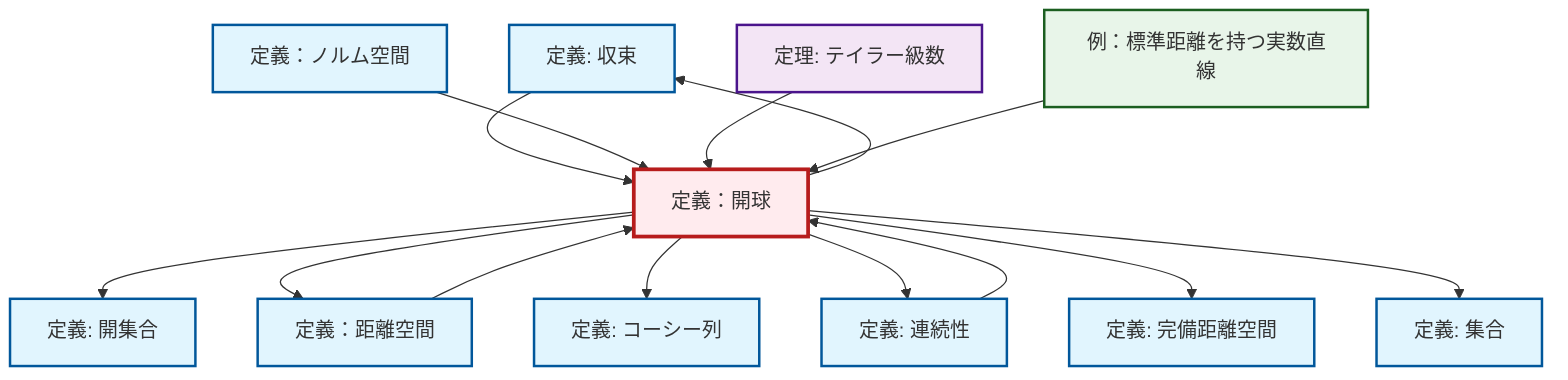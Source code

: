 graph TD
    classDef definition fill:#e1f5fe,stroke:#01579b,stroke-width:2px
    classDef theorem fill:#f3e5f5,stroke:#4a148c,stroke-width:2px
    classDef axiom fill:#fff3e0,stroke:#e65100,stroke-width:2px
    classDef example fill:#e8f5e9,stroke:#1b5e20,stroke-width:2px
    classDef current fill:#ffebee,stroke:#b71c1c,stroke-width:3px
    def-cauchy-sequence["定義: コーシー列"]:::definition
    def-convergence["定義: 収束"]:::definition
    thm-taylor-series["定理: テイラー級数"]:::theorem
    def-metric-space["定義：距離空間"]:::definition
    def-complete-metric-space["定義: 完備距離空間"]:::definition
    def-continuity["定義: 連続性"]:::definition
    def-normed-vector-space["定義：ノルム空間"]:::definition
    ex-real-line-metric["例：標準距離を持つ実数直線"]:::example
    def-open-ball["定義：開球"]:::definition
    def-open-set["定義: 開集合"]:::definition
    def-set["定義: 集合"]:::definition
    def-open-ball --> def-convergence
    def-continuity --> def-open-ball
    def-open-ball --> def-open-set
    def-convergence --> def-open-ball
    def-open-ball --> def-metric-space
    def-normed-vector-space --> def-open-ball
    def-open-ball --> def-cauchy-sequence
    def-open-ball --> def-continuity
    thm-taylor-series --> def-open-ball
    def-metric-space --> def-open-ball
    ex-real-line-metric --> def-open-ball
    def-open-ball --> def-complete-metric-space
    def-open-ball --> def-set
    class def-open-ball current